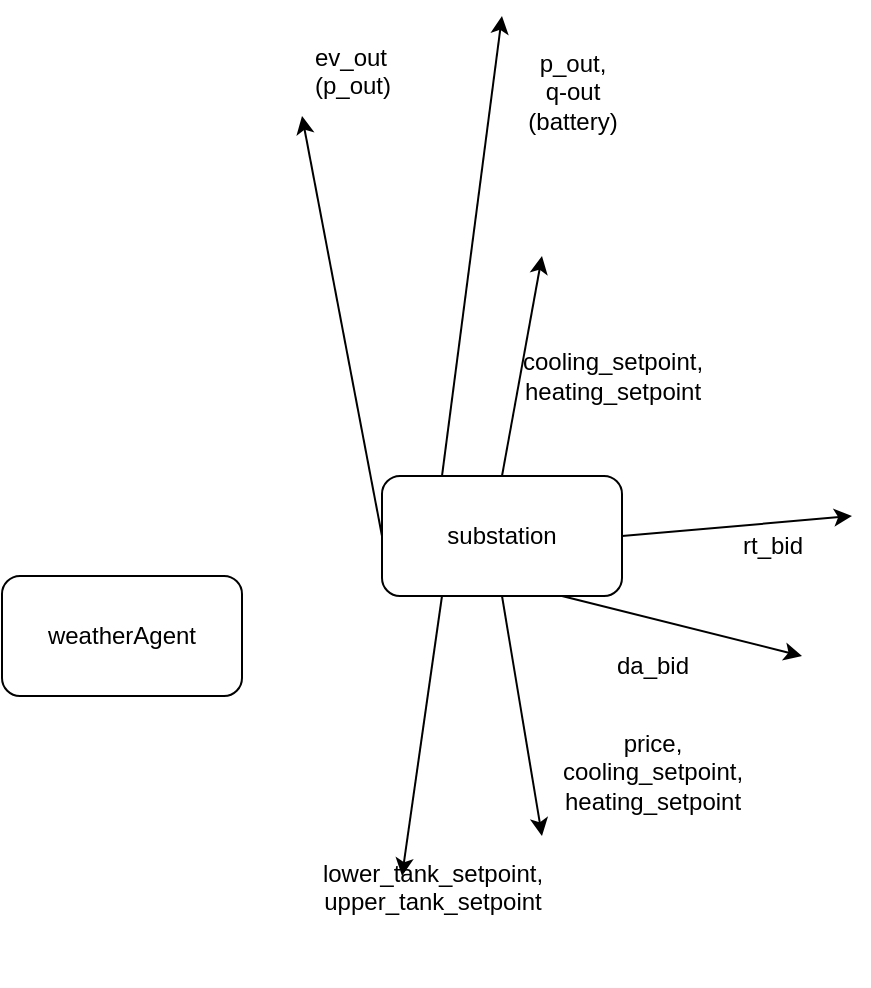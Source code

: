 <mxfile>
    <diagram id="-cdw2oWUaI44edPsglSp" name="Page-1">
        <mxGraphModel dx="897" dy="985" grid="1" gridSize="10" guides="1" tooltips="1" connect="1" arrows="1" fold="1" page="1" pageScale="1" pageWidth="10000" pageHeight="10000" math="0" shadow="0">
            <root>
                <mxCell id="0"/>
                <mxCell id="1" parent="0"/>
                <mxCell id="2" value="weatherAgent" style="rounded=1;whiteSpace=wrap;html=1;" vertex="1" parent="1">
                    <mxGeometry x="80" y="320" width="120" height="60" as="geometry"/>
                </mxCell>
                <mxCell id="4" value="substation" style="rounded=1;whiteSpace=wrap;html=1;" vertex="1" parent="1">
                    <mxGeometry x="270" y="270" width="120" height="60" as="geometry"/>
                </mxCell>
                <mxCell id="5" value="" style="edgeStyle=none;orthogonalLoop=1;jettySize=auto;html=1;exitX=0.5;exitY=0;exitDx=0;exitDy=0;" edge="1" parent="1" source="4">
                    <mxGeometry width="100" relative="1" as="geometry">
                        <mxPoint x="310" y="210" as="sourcePoint"/>
                        <mxPoint x="350" y="160" as="targetPoint"/>
                        <Array as="points"/>
                    </mxGeometry>
                </mxCell>
                <mxCell id="6" value="cooling_setpoint,&lt;br&gt;heating_setpoint" style="text;html=1;align=center;verticalAlign=middle;resizable=0;points=[];autosize=1;strokeColor=none;fillColor=none;" vertex="1" parent="1">
                    <mxGeometry x="330" y="200" width="110" height="40" as="geometry"/>
                </mxCell>
                <mxCell id="7" value="" style="edgeStyle=none;orthogonalLoop=1;jettySize=auto;html=1;exitX=1;exitY=0.5;exitDx=0;exitDy=0;" edge="1" parent="1" source="4">
                    <mxGeometry width="100" relative="1" as="geometry">
                        <mxPoint x="390" y="420" as="sourcePoint"/>
                        <mxPoint x="505" y="290" as="targetPoint"/>
                        <Array as="points"/>
                    </mxGeometry>
                </mxCell>
                <mxCell id="8" value="rt_bid" style="text;html=1;align=center;verticalAlign=middle;resizable=0;points=[];autosize=1;strokeColor=none;fillColor=none;container=1;" vertex="1" parent="1">
                    <mxGeometry x="440" y="290" width="50" height="30" as="geometry"/>
                </mxCell>
                <mxCell id="9" value="" style="edgeStyle=none;orthogonalLoop=1;jettySize=auto;html=1;exitX=0.75;exitY=1;exitDx=0;exitDy=0;" edge="1" parent="1" source="4">
                    <mxGeometry width="100" relative="1" as="geometry">
                        <mxPoint x="360" y="340" as="sourcePoint"/>
                        <mxPoint x="480" y="360" as="targetPoint"/>
                        <Array as="points"/>
                    </mxGeometry>
                </mxCell>
                <mxCell id="10" value="da_bid" style="text;html=1;align=center;verticalAlign=middle;resizable=0;points=[];autosize=1;strokeColor=none;fillColor=none;container=1;" vertex="1" parent="1">
                    <mxGeometry x="375" y="350" width="60" height="30" as="geometry"/>
                </mxCell>
                <mxCell id="11" value="" style="edgeStyle=none;orthogonalLoop=1;jettySize=auto;html=1;exitX=0.5;exitY=1;exitDx=0;exitDy=0;" edge="1" parent="1" source="4">
                    <mxGeometry width="100" relative="1" as="geometry">
                        <mxPoint x="370" y="340" as="sourcePoint"/>
                        <mxPoint x="350" y="450" as="targetPoint"/>
                        <Array as="points"/>
                    </mxGeometry>
                </mxCell>
                <mxCell id="12" value="price,&lt;br&gt;cooling_setpoint,&lt;br&gt;heating_setpoint&lt;br&gt;&lt;span style=&quot;color: rgba(0, 0, 0, 0); font-family: monospace; font-size: 0px; text-align: start;&quot;&gt;%3CmxGraphModel%3E%3Croot%3E%3CmxCell%20id%3D%220%22%2F%3E%3CmxCell%20id%3D%221%22%20parent%3D%220%22%2F%3E%3CmxCell%20id%3D%222%22%20value%3D%22cooling_setpoint%2C%26lt%3Bbr%26gt%3Bheating_setpoint%22%20style%3D%22text%3Bhtml%3D1%3Balign%3Dcenter%3BverticalAlign%3Dmiddle%3Bresizable%3D0%3Bpoints%3D%5B%5D%3Bautosize%3D1%3BstrokeColor%3Dnone%3BfillColor%3Dnone%3B%22%20vertex%3D%221%22%20parent%3D%221%22%3E%3CmxGeometry%20x%3D%22330%22%20y%3D%22200%22%20width%3D%22110%22%20height%3D%2240%22%20as%3D%22geometry%22%2F%3E%3C%2FmxCell%3E%3C%2Froot%3E%3C%2FmxGraphModel%3,&lt;/span&gt;" style="text;html=1;align=center;verticalAlign=middle;resizable=0;points=[];autosize=1;strokeColor=none;fillColor=none;container=1;" vertex="1" parent="1">
                    <mxGeometry x="350" y="390" width="110" height="70" as="geometry"/>
                </mxCell>
                <mxCell id="13" value="" style="edgeStyle=none;orthogonalLoop=1;jettySize=auto;html=1;exitX=0.25;exitY=1;exitDx=0;exitDy=0;" edge="1" parent="1" source="4">
                    <mxGeometry width="100" relative="1" as="geometry">
                        <mxPoint x="340" y="340" as="sourcePoint"/>
                        <mxPoint x="280" y="470" as="targetPoint"/>
                        <Array as="points"/>
                    </mxGeometry>
                </mxCell>
                <mxCell id="14" value="lower_tank_setpoint,&lt;br&gt;upper_tank_setpoint&lt;br&gt;&lt;span style=&quot;color: rgba(0, 0, 0, 0); font-family: monospace; font-size: 0px; text-align: start;&quot;&gt;%3CmxGraphModel%3E%3Croot%3E%3CmxCell%20id%3D%220%22%2F%3E%3CmxCell%20id%3D%221%22%20parent%3D%220%22%2F%3E%3CmxCell%20id%3D%222%22%20value%3D%22cooling_setpoint%2C%26lt%3Bbr%26gt%3Bheating_setpoint%22%20style%3D%22text%3Bhtml%3D1%3Balign%3Dcenter%3BverticalAlign%3Dmiddle%3Bresizable%3D0%3Bpoints%3D%5B%5D%3Bautosize%3D1%3BstrokeColor%3Dnone%3BfillColor%3Dnone%3B%22%20vertex%3D%221%22%20parent%3D%221%22%3E%3CmxGeometry%20x%3D%22330%22%20y%3D%22200%22%20width%3D%22110%22%20height%3D%2240%22%20as%3D%22geometry%22%2F%3E%3C%2FmxCell%3E%3C%2Froot%3E%3C%2FmxGraphModel%3,&lt;br&gt;(wat&lt;br&gt;&lt;/span&gt;" style="text;html=1;align=center;verticalAlign=middle;resizable=0;points=[];autosize=1;strokeColor=none;fillColor=none;container=1;" vertex="1" parent="1">
                    <mxGeometry x="230" y="455" width="130" height="70" as="geometry"/>
                </mxCell>
                <mxCell id="15" value="" style="edgeStyle=none;orthogonalLoop=1;jettySize=auto;html=1;exitX=0.25;exitY=0;exitDx=0;exitDy=0;" edge="1" parent="1" source="4">
                    <mxGeometry width="100" relative="1" as="geometry">
                        <mxPoint x="310" y="340" as="sourcePoint"/>
                        <mxPoint x="330" y="40" as="targetPoint"/>
                        <Array as="points"/>
                    </mxGeometry>
                </mxCell>
                <mxCell id="16" value="&lt;div style=&quot;text-align: center;&quot;&gt;&lt;span style=&quot;text-align: start; background-color: initial;&quot;&gt;p_out,&lt;/span&gt;&lt;/div&gt;&lt;div style=&quot;text-align: center;&quot;&gt;&lt;span style=&quot;text-align: start; background-color: initial;&quot;&gt;q-out&lt;/span&gt;&lt;/div&gt;&lt;div style=&quot;text-align: center;&quot;&gt;&lt;span style=&quot;text-align: start; background-color: initial;&quot;&gt;(battery)&lt;/span&gt;&lt;/div&gt;&lt;div style=&quot;text-align: center;&quot;&gt;&lt;span style=&quot;color: rgba(0, 0, 0, 0); font-family: monospace; font-size: 0px; text-align: start; background-color: initial;&quot;&gt;q_out %3CmxGraphModel%3E%3Croot%3E%3CmxCell%20id%3D%220%22%2F%3E%3CmxCell%20id%3D%221%22%20parent%3D%220%22%2F%3E%3CmxCell%20id%3D%222%22%20value%3D%22cooling_setpoint%2C%26lt%3Bbr%26gt%3Bheating_setpoint%22%20style%3D%22text%3Bhtml%3D1%3Balign%3Dcenter%3BverticalAlign%3Dmiddle%3Bresizable%3D0%3Bpoints%3D%5B%5D%3Bautosize%3D1%3BstrokeColor%3Dnone%3BfillColor%3Dnone%3B%22%20vertex%3D%221%22%20parent%3D%221%22%3E%3CmxGeometry%20x%3D%22330%22%20y%3D%22200%22%20width%3D%22110%22%20height%3D%2240%22%20as%3D%22geometry%22%2F%3E%3C%2FmxCell%3E%3C%2Froot%3E%3C%2FmxGraphModel%3,,&lt;/span&gt;&lt;/div&gt;" style="text;html=1;align=center;verticalAlign=middle;resizable=0;points=[];autosize=1;strokeColor=none;fillColor=none;container=1;" vertex="1" parent="1">
                    <mxGeometry x="330" y="50" width="70" height="70" as="geometry"/>
                </mxCell>
                <mxCell id="17" value="" style="edgeStyle=none;orthogonalLoop=1;jettySize=auto;html=1;exitX=0;exitY=0.5;exitDx=0;exitDy=0;" edge="1" parent="1" source="4">
                    <mxGeometry width="100" relative="1" as="geometry">
                        <mxPoint x="310" y="280" as="sourcePoint"/>
                        <mxPoint x="230" y="90" as="targetPoint"/>
                        <Array as="points"/>
                    </mxGeometry>
                </mxCell>
                <mxCell id="18" value="&lt;div style=&quot;text-align: start;&quot;&gt;ev_out&lt;/div&gt;&lt;div style=&quot;text-align: center;&quot;&gt;&lt;span style=&quot;text-align: start; background-color: initial;&quot;&gt;(p_out)&lt;/span&gt;&lt;/div&gt;&lt;div style=&quot;text-align: center;&quot;&gt;&lt;span style=&quot;color: rgba(0, 0, 0, 0); font-family: monospace; font-size: 0px; text-align: start; background-color: initial;&quot;&gt;q_out %3CmxGraphModel%3E%3Croot%3E%3CmxCell%20id%3D%220%22%2F%3E%3CmxCell%20id%3D%221%22%20parent%3D%220%22%2F%3E%3CmxCell%20id%3D%222%22%20value%3D%22cooling_setpoint%2C%26lt%3Bbr%26gt%3Bheating_setpoint%22%20style%3D%22text%3Bhtml%3D1%3Balign%3Dcenter%3BverticalAlign%3Dmiddle%3Bresizable%3D0%3Bpoints%3D%5B%5D%3Bautosize%3D1%3BstrokeColor%3Dnone%3BfillColor%3Dnone%3B%22%20vertex%3D%221%22%20parent%3D%221%22%3E%3CmxGeometry%20x%3D%22330%22%20y%3D%22200%22%20width%3D%22110%22%20height%3D%2240%22%20as%3D%22geometry%22%2F%3E%3C%2FmxCell%3E%3C%2Froot%3E%3C%2FmxGraphModel%3,,&lt;/span&gt;&lt;/div&gt;" style="text;html=1;align=center;verticalAlign=middle;resizable=0;points=[];autosize=1;strokeColor=none;fillColor=none;container=1;" vertex="1" parent="1">
                    <mxGeometry x="225" y="45" width="60" height="60" as="geometry"/>
                </mxCell>
            </root>
        </mxGraphModel>
    </diagram>
</mxfile>